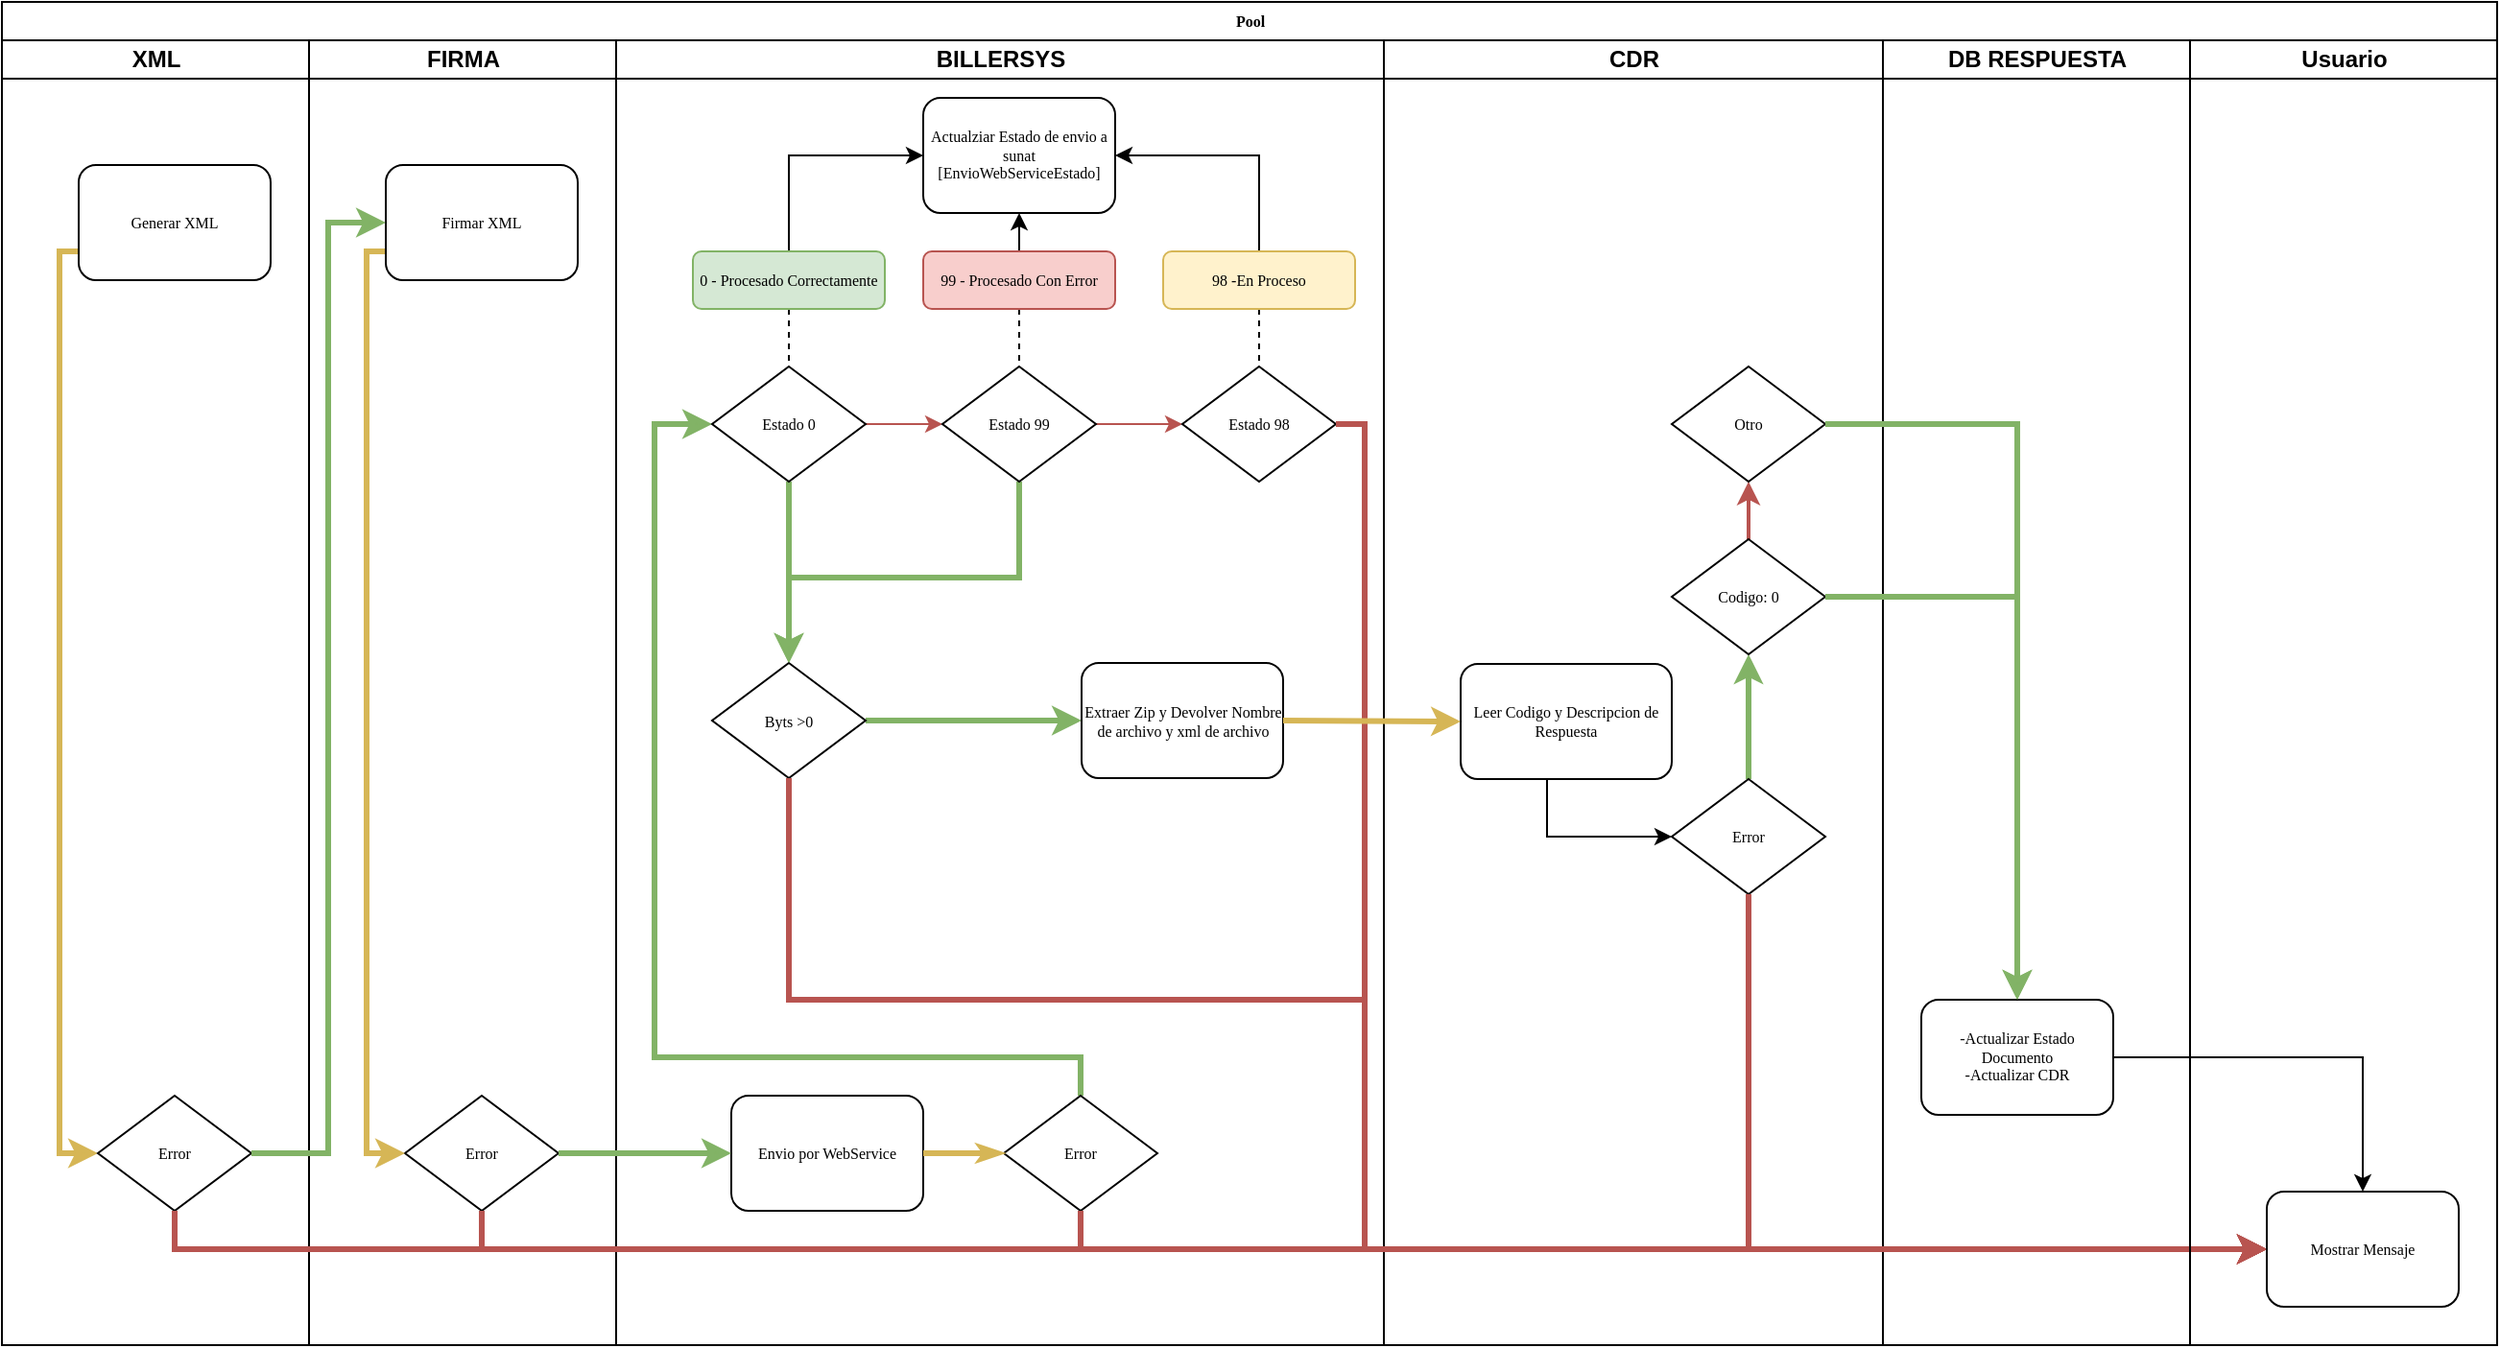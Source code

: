 <mxfile version="10.9.6" type="github"><diagram name="Page-1" id="74e2e168-ea6b-b213-b513-2b3c1d86103e"><mxGraphModel dx="1556" dy="784" grid="1" gridSize="10" guides="1" tooltips="1" connect="1" arrows="1" fold="1" page="1" pageScale="1" pageWidth="1100" pageHeight="850" background="#ffffff" math="0" shadow="0"><root><mxCell id="0"/><mxCell id="1" parent="0"/><mxCell id="77e6c97f196da883-1" value="Pool" style="swimlane;html=1;childLayout=stackLayout;startSize=20;rounded=0;shadow=0;labelBackgroundColor=none;strokeColor=#000000;strokeWidth=1;fillColor=#ffffff;fontFamily=Verdana;fontSize=8;fontColor=#000000;align=center;" parent="1" vertex="1"><mxGeometry x="40" y="39" width="1300" height="700" as="geometry"/></mxCell><mxCell id="77e6c97f196da883-2" value="XML" style="swimlane;html=1;startSize=20;" parent="77e6c97f196da883-1" vertex="1"><mxGeometry y="20" width="160" height="680" as="geometry"/></mxCell><mxCell id="RyBB4Tb_P3Es68NpS_xh-8" style="edgeStyle=orthogonalEdgeStyle;rounded=0;orthogonalLoop=1;jettySize=auto;html=1;entryX=0;entryY=0.5;entryDx=0;entryDy=0;exitX=0;exitY=0.75;exitDx=0;exitDy=0;fillColor=#fff2cc;strokeColor=#d6b656;strokeWidth=3;" parent="77e6c97f196da883-2" source="77e6c97f196da883-8" target="77e6c97f196da883-20" edge="1"><mxGeometry relative="1" as="geometry"><Array as="points"><mxPoint x="30" y="110"/><mxPoint x="30" y="580"/></Array></mxGeometry></mxCell><mxCell id="77e6c97f196da883-8" value="Generar XML" style="rounded=1;whiteSpace=wrap;html=1;shadow=0;labelBackgroundColor=none;strokeColor=#000000;strokeWidth=1;fillColor=#ffffff;fontFamily=Verdana;fontSize=8;fontColor=#000000;align=center;" parent="77e6c97f196da883-2" vertex="1"><mxGeometry x="40" y="65" width="100" height="60" as="geometry"/></mxCell><mxCell id="77e6c97f196da883-20" value="Error" style="rhombus;whiteSpace=wrap;html=1;rounded=0;shadow=0;labelBackgroundColor=none;strokeColor=#000000;strokeWidth=1;fillColor=#ffffff;fontFamily=Verdana;fontSize=8;fontColor=#000000;align=center;" parent="77e6c97f196da883-2" vertex="1"><mxGeometry x="50" y="550" width="80" height="60" as="geometry"/></mxCell><mxCell id="77e6c97f196da883-3" value="FIRMA" style="swimlane;html=1;startSize=20;" parent="77e6c97f196da883-1" vertex="1"><mxGeometry x="160" y="20" width="160" height="680" as="geometry"/></mxCell><mxCell id="RyBB4Tb_P3Es68NpS_xh-15" value="Error" style="rhombus;whiteSpace=wrap;html=1;rounded=0;shadow=0;labelBackgroundColor=none;strokeColor=#000000;strokeWidth=1;fillColor=#ffffff;fontFamily=Verdana;fontSize=8;fontColor=#000000;align=center;" parent="77e6c97f196da883-3" vertex="1"><mxGeometry x="50" y="550" width="80" height="60" as="geometry"/></mxCell><mxCell id="RyBB4Tb_P3Es68NpS_xh-18" value="" style="edgeStyle=orthogonalEdgeStyle;rounded=0;orthogonalLoop=1;jettySize=auto;html=1;entryX=0;entryY=0.5;entryDx=0;entryDy=0;exitX=0;exitY=0.75;exitDx=0;exitDy=0;fillColor=#fff2cc;strokeColor=#d6b656;strokeWidth=3;" parent="77e6c97f196da883-3" source="77e6c97f196da883-11" target="RyBB4Tb_P3Es68NpS_xh-15" edge="1"><mxGeometry relative="1" as="geometry"><Array as="points"><mxPoint x="30" y="110"/><mxPoint x="30" y="580"/></Array></mxGeometry></mxCell><mxCell id="77e6c97f196da883-11" value="Firmar XML" style="rounded=1;whiteSpace=wrap;html=1;shadow=0;labelBackgroundColor=none;strokeColor=#000000;strokeWidth=1;fillColor=#ffffff;fontFamily=Verdana;fontSize=8;fontColor=#000000;align=center;" parent="77e6c97f196da883-3" vertex="1"><mxGeometry x="40" y="65" width="100" height="60" as="geometry"/></mxCell><mxCell id="77e6c97f196da883-4" value="BILLERSYS" style="swimlane;html=1;startSize=20;" parent="77e6c97f196da883-1" vertex="1"><mxGeometry x="320" y="20" width="400" height="680" as="geometry"/></mxCell><mxCell id="77e6c97f196da883-12" value="Envio por WebService" style="rounded=1;whiteSpace=wrap;html=1;shadow=0;labelBackgroundColor=none;strokeColor=#000000;strokeWidth=1;fillColor=#ffffff;fontFamily=Verdana;fontSize=8;fontColor=#000000;align=center;" parent="77e6c97f196da883-4" vertex="1"><mxGeometry x="60" y="550" width="100" height="60" as="geometry"/></mxCell><mxCell id="RyBB4Tb_P3Es68NpS_xh-63" style="edgeStyle=orthogonalEdgeStyle;rounded=0;orthogonalLoop=1;jettySize=auto;html=1;exitX=0.5;exitY=0;exitDx=0;exitDy=0;entryX=0;entryY=0.5;entryDx=0;entryDy=0;endArrow=classic;endFill=1;strokeWidth=3;fillColor=#d5e8d4;strokeColor=#82b366;" parent="77e6c97f196da883-4" source="77e6c97f196da883-13" target="RyBB4Tb_P3Es68NpS_xh-21" edge="1"><mxGeometry relative="1" as="geometry"><Array as="points"><mxPoint x="242" y="530"/><mxPoint x="20" y="530"/><mxPoint x="20" y="200"/></Array></mxGeometry></mxCell><mxCell id="77e6c97f196da883-13" value="Error" style="rhombus;whiteSpace=wrap;html=1;rounded=0;shadow=0;labelBackgroundColor=none;strokeColor=#000000;strokeWidth=1;fillColor=#ffffff;fontFamily=Verdana;fontSize=8;fontColor=#000000;align=center;" parent="77e6c97f196da883-4" vertex="1"><mxGeometry x="202" y="550" width="80" height="60" as="geometry"/></mxCell><mxCell id="77e6c97f196da883-29" style="edgeStyle=orthogonalEdgeStyle;rounded=1;html=1;labelBackgroundColor=none;startArrow=none;startFill=0;startSize=5;endArrow=classicThin;endFill=1;endSize=5;jettySize=auto;orthogonalLoop=1;strokeColor=#d6b656;strokeWidth=3;fontFamily=Verdana;fontSize=8;fontColor=#000000;fillColor=#fff2cc;entryX=0;entryY=0.5;entryDx=0;entryDy=0;exitX=1;exitY=0.5;exitDx=0;exitDy=0;exitPerimeter=0;" parent="77e6c97f196da883-4" source="77e6c97f196da883-12" target="77e6c97f196da883-13" edge="1"><mxGeometry relative="1" as="geometry"><mxPoint x="170" y="580" as="sourcePoint"/><Array as="points"><mxPoint x="180" y="580"/><mxPoint x="180" y="580"/></Array></mxGeometry></mxCell><mxCell id="RyBB4Tb_P3Es68NpS_xh-24" value="" style="edgeStyle=orthogonalEdgeStyle;rounded=0;orthogonalLoop=1;jettySize=auto;html=1;strokeWidth=3;fillColor=#d5e8d4;strokeColor=#82b366;" parent="77e6c97f196da883-4" source="RyBB4Tb_P3Es68NpS_xh-21" target="RyBB4Tb_P3Es68NpS_xh-23" edge="1"><mxGeometry relative="1" as="geometry"/></mxCell><mxCell id="RyBB4Tb_P3Es68NpS_xh-35" style="edgeStyle=orthogonalEdgeStyle;rounded=0;orthogonalLoop=1;jettySize=auto;html=1;exitX=1;exitY=0.5;exitDx=0;exitDy=0;entryX=0;entryY=0.5;entryDx=0;entryDy=0;strokeWidth=1;fillColor=#f8cecc;strokeColor=#b85450;" parent="77e6c97f196da883-4" source="RyBB4Tb_P3Es68NpS_xh-21" target="RyBB4Tb_P3Es68NpS_xh-29" edge="1"><mxGeometry relative="1" as="geometry"/></mxCell><mxCell id="RyBB4Tb_P3Es68NpS_xh-21" value="Estado 0" style="rhombus;whiteSpace=wrap;html=1;rounded=0;shadow=0;labelBackgroundColor=none;strokeColor=#000000;strokeWidth=1;fillColor=#ffffff;fontFamily=Verdana;fontSize=8;fontColor=#000000;align=center;" parent="77e6c97f196da883-4" vertex="1"><mxGeometry x="50" y="170" width="80" height="60" as="geometry"/></mxCell><mxCell id="RyBB4Tb_P3Es68NpS_xh-69" style="edgeStyle=orthogonalEdgeStyle;rounded=0;orthogonalLoop=1;jettySize=auto;html=1;exitX=1;exitY=0.5;exitDx=0;exitDy=0;entryX=0;entryY=0.5;entryDx=0;entryDy=0;endArrow=classic;endFill=1;strokeWidth=3;fillColor=#d5e8d4;strokeColor=#82b366;" parent="77e6c97f196da883-4" source="RyBB4Tb_P3Es68NpS_xh-23" target="77e6c97f196da883-17" edge="1"><mxGeometry relative="1" as="geometry"><Array as="points"><mxPoint x="130" y="354"/></Array></mxGeometry></mxCell><mxCell id="RyBB4Tb_P3Es68NpS_xh-23" value="Byts &amp;gt;0" style="rhombus;whiteSpace=wrap;html=1;rounded=0;shadow=0;labelBackgroundColor=none;strokeColor=#000000;strokeWidth=1;fillColor=#ffffff;fontFamily=Verdana;fontSize=8;fontColor=#000000;align=center;" parent="77e6c97f196da883-4" vertex="1"><mxGeometry x="50" y="324.5" width="80" height="60" as="geometry"/></mxCell><mxCell id="77e6c97f196da883-17" value="Extraer Zip y Devolver Nombre de archivo y xml de archivo" style="rounded=1;whiteSpace=wrap;html=1;shadow=0;labelBackgroundColor=none;strokeColor=#000000;strokeWidth=1;fillColor=#ffffff;fontFamily=Verdana;fontSize=8;fontColor=#000000;align=center;" parent="77e6c97f196da883-4" vertex="1"><mxGeometry x="242.5" y="324.5" width="105" height="60" as="geometry"/></mxCell><mxCell id="RyBB4Tb_P3Es68NpS_xh-34" style="edgeStyle=orthogonalEdgeStyle;rounded=0;orthogonalLoop=1;jettySize=auto;html=1;entryX=0.5;entryY=0;entryDx=0;entryDy=0;strokeWidth=3;fillColor=#d5e8d4;strokeColor=#82b366;" parent="77e6c97f196da883-4" source="RyBB4Tb_P3Es68NpS_xh-29" target="RyBB4Tb_P3Es68NpS_xh-23" edge="1"><mxGeometry relative="1" as="geometry"><Array as="points"><mxPoint x="210" y="280"/></Array></mxGeometry></mxCell><mxCell id="RyBB4Tb_P3Es68NpS_xh-36" style="edgeStyle=orthogonalEdgeStyle;rounded=0;orthogonalLoop=1;jettySize=auto;html=1;entryX=0;entryY=0.5;entryDx=0;entryDy=0;strokeWidth=1;fillColor=#f8cecc;strokeColor=#b85450;" parent="77e6c97f196da883-4" source="RyBB4Tb_P3Es68NpS_xh-29" target="RyBB4Tb_P3Es68NpS_xh-31" edge="1"><mxGeometry relative="1" as="geometry"/></mxCell><mxCell id="RyBB4Tb_P3Es68NpS_xh-29" value="Estado 99" style="rhombus;whiteSpace=wrap;html=1;rounded=0;shadow=0;labelBackgroundColor=none;strokeColor=#000000;strokeWidth=1;fillColor=#ffffff;fontFamily=Verdana;fontSize=8;fontColor=#000000;align=center;" parent="77e6c97f196da883-4" vertex="1"><mxGeometry x="170" y="170" width="80" height="60" as="geometry"/></mxCell><mxCell id="RyBB4Tb_P3Es68NpS_xh-31" value="Estado 98" style="rhombus;whiteSpace=wrap;html=1;rounded=0;shadow=0;labelBackgroundColor=none;strokeColor=#000000;strokeWidth=1;fillColor=#ffffff;fontFamily=Verdana;fontSize=8;fontColor=#000000;align=center;" parent="77e6c97f196da883-4" vertex="1"><mxGeometry x="295" y="170" width="80" height="60" as="geometry"/></mxCell><mxCell id="RyBB4Tb_P3Es68NpS_xh-42" value="" style="endArrow=none;dashed=1;html=1;strokeWidth=1;entryX=0.5;entryY=0;entryDx=0;entryDy=0;exitX=0.5;exitY=1;exitDx=0;exitDy=0;" parent="77e6c97f196da883-4" source="RyBB4Tb_P3Es68NpS_xh-37" target="RyBB4Tb_P3Es68NpS_xh-31" edge="1"><mxGeometry width="50" height="50" relative="1" as="geometry"><mxPoint x="335.333" y="150.167" as="sourcePoint"/><mxPoint x="-270" y="750" as="targetPoint"/></mxGeometry></mxCell><mxCell id="RyBB4Tb_P3Es68NpS_xh-52" value="" style="endArrow=none;dashed=1;html=1;strokeWidth=1;entryX=0.5;entryY=0;entryDx=0;entryDy=0;exitX=0.5;exitY=1;exitDx=0;exitDy=0;" parent="77e6c97f196da883-4" source="RyBB4Tb_P3Es68NpS_xh-39" target="RyBB4Tb_P3Es68NpS_xh-29" edge="1"><mxGeometry width="50" height="50" relative="1" as="geometry"><mxPoint x="211.167" y="150.167" as="sourcePoint"/><mxPoint x="345" y="180" as="targetPoint"/></mxGeometry></mxCell><mxCell id="RyBB4Tb_P3Es68NpS_xh-55" value="" style="endArrow=none;dashed=1;html=1;strokeWidth=1;entryX=0.5;entryY=0;entryDx=0;entryDy=0;exitX=0.5;exitY=1;exitDx=0;exitDy=0;" parent="77e6c97f196da883-4" source="RyBB4Tb_P3Es68NpS_xh-38" target="RyBB4Tb_P3Es68NpS_xh-21" edge="1"><mxGeometry width="50" height="50" relative="1" as="geometry"><mxPoint x="90.333" y="150.167" as="sourcePoint"/><mxPoint x="140" y="124.833" as="targetPoint"/></mxGeometry></mxCell><mxCell id="RyBB4Tb_P3Es68NpS_xh-78" style="edgeStyle=orthogonalEdgeStyle;rounded=0;orthogonalLoop=1;jettySize=auto;html=1;exitX=0.5;exitY=0;exitDx=0;exitDy=0;entryX=1;entryY=0.5;entryDx=0;entryDy=0;endArrow=classic;endFill=1;strokeWidth=1;" parent="77e6c97f196da883-4" source="RyBB4Tb_P3Es68NpS_xh-37" target="RyBB4Tb_P3Es68NpS_xh-75" edge="1"><mxGeometry relative="1" as="geometry"/></mxCell><mxCell id="RyBB4Tb_P3Es68NpS_xh-37" value="98 -En Proceso" style="rounded=1;whiteSpace=wrap;html=1;shadow=0;labelBackgroundColor=none;strokeColor=#d6b656;strokeWidth=1;fillColor=#fff2cc;fontFamily=Verdana;fontSize=8;align=center;" parent="77e6c97f196da883-4" vertex="1"><mxGeometry x="285" y="110" width="100" height="30" as="geometry"/></mxCell><mxCell id="RyBB4Tb_P3Es68NpS_xh-76" style="edgeStyle=orthogonalEdgeStyle;rounded=0;orthogonalLoop=1;jettySize=auto;html=1;exitX=0.5;exitY=0;exitDx=0;exitDy=0;entryX=0;entryY=0.5;entryDx=0;entryDy=0;endArrow=classic;endFill=1;strokeWidth=1;" parent="77e6c97f196da883-4" source="RyBB4Tb_P3Es68NpS_xh-38" target="RyBB4Tb_P3Es68NpS_xh-75" edge="1"><mxGeometry relative="1" as="geometry"/></mxCell><mxCell id="RyBB4Tb_P3Es68NpS_xh-38" value="0 - Procesado Correctamente" style="rounded=1;whiteSpace=wrap;html=1;shadow=0;labelBackgroundColor=none;strokeColor=#82b366;strokeWidth=1;fillColor=#d5e8d4;fontFamily=Verdana;fontSize=8;align=center;" parent="77e6c97f196da883-4" vertex="1"><mxGeometry x="40" y="110" width="100" height="30" as="geometry"/></mxCell><mxCell id="RyBB4Tb_P3Es68NpS_xh-77" style="edgeStyle=orthogonalEdgeStyle;rounded=0;orthogonalLoop=1;jettySize=auto;html=1;exitX=0.5;exitY=0;exitDx=0;exitDy=0;entryX=0.5;entryY=1;entryDx=0;entryDy=0;endArrow=classic;endFill=1;strokeWidth=1;" parent="77e6c97f196da883-4" source="RyBB4Tb_P3Es68NpS_xh-39" target="RyBB4Tb_P3Es68NpS_xh-75" edge="1"><mxGeometry relative="1" as="geometry"/></mxCell><mxCell id="RyBB4Tb_P3Es68NpS_xh-39" value="99 - Procesado Con Error" style="rounded=1;whiteSpace=wrap;html=1;shadow=0;labelBackgroundColor=none;strokeColor=#b85450;strokeWidth=1;fillColor=#f8cecc;fontFamily=Verdana;fontSize=8;align=center;" parent="77e6c97f196da883-4" vertex="1"><mxGeometry x="160" y="110" width="100" height="30" as="geometry"/></mxCell><mxCell id="RyBB4Tb_P3Es68NpS_xh-75" value="Actualziar Estado de envio a sunat [EnvioWebServiceEstado]" style="rounded=1;whiteSpace=wrap;html=1;shadow=0;labelBackgroundColor=none;strokeColor=#000000;strokeWidth=1;fillColor=#ffffff;fontFamily=Verdana;fontSize=8;fontColor=#000000;align=center;" parent="77e6c97f196da883-4" vertex="1"><mxGeometry x="160" y="30" width="100" height="60" as="geometry"/></mxCell><mxCell id="K-kb2BfUrYyq8KM8vTzu-1" style="edgeStyle=orthogonalEdgeStyle;rounded=0;orthogonalLoop=1;jettySize=auto;html=1;entryX=0;entryY=0.5;entryDx=0;entryDy=0;fillColor=#f8cecc;strokeColor=#b85450;strokeWidth=3;" edge="1" parent="77e6c97f196da883-4" source="RyBB4Tb_P3Es68NpS_xh-31" target="77e6c97f196da883-24"><mxGeometry relative="1" as="geometry"><mxPoint x="480" y="571" as="targetPoint"/><Array as="points"><mxPoint x="390" y="200"/><mxPoint x="390" y="630"/></Array></mxGeometry></mxCell><mxCell id="77e6c97f196da883-5" value="CDR" style="swimlane;html=1;startSize=20;" parent="77e6c97f196da883-1" vertex="1"><mxGeometry x="720" y="20" width="260" height="680" as="geometry"/></mxCell><mxCell id="RyBB4Tb_P3Es68NpS_xh-43" style="edgeStyle=orthogonalEdgeStyle;rounded=0;orthogonalLoop=1;jettySize=auto;html=1;entryX=0.5;entryY=1;entryDx=0;entryDy=0;strokeWidth=3;exitX=0.5;exitY=0;exitDx=0;exitDy=0;fillColor=#d5e8d4;strokeColor=#82b366;" parent="77e6c97f196da883-5" source="RyBB4Tb_P3Es68NpS_xh-71" target="RyBB4Tb_P3Es68NpS_xh-28" edge="1"><mxGeometry relative="1" as="geometry"><mxPoint x="50" y="370" as="sourcePoint"/><Array as="points"><mxPoint x="190" y="330"/><mxPoint x="190" y="330"/></Array></mxGeometry></mxCell><mxCell id="RyBB4Tb_P3Es68NpS_xh-72" style="edgeStyle=orthogonalEdgeStyle;rounded=0;orthogonalLoop=1;jettySize=auto;html=1;exitX=0.5;exitY=1;exitDx=0;exitDy=0;entryX=0;entryY=0.5;entryDx=0;entryDy=0;endArrow=classic;endFill=1;strokeWidth=1;" parent="77e6c97f196da883-5" source="RyBB4Tb_P3Es68NpS_xh-26" target="RyBB4Tb_P3Es68NpS_xh-71" edge="1"><mxGeometry relative="1" as="geometry"><Array as="points"><mxPoint x="85" y="415"/></Array></mxGeometry></mxCell><mxCell id="RyBB4Tb_P3Es68NpS_xh-26" value="Leer Codigo y Descripcion de Respuesta" style="rounded=1;whiteSpace=wrap;html=1;shadow=0;labelBackgroundColor=none;strokeColor=#000000;strokeWidth=1;fillColor=#ffffff;fontFamily=Verdana;fontSize=8;fontColor=#000000;align=center;" parent="77e6c97f196da883-5" vertex="1"><mxGeometry x="40" y="325" width="110" height="60" as="geometry"/></mxCell><mxCell id="RyBB4Tb_P3Es68NpS_xh-46" value="" style="edgeStyle=orthogonalEdgeStyle;rounded=0;orthogonalLoop=1;jettySize=auto;html=1;strokeWidth=2;fillColor=#f8cecc;strokeColor=#b85450;" parent="77e6c97f196da883-5" source="RyBB4Tb_P3Es68NpS_xh-28" target="RyBB4Tb_P3Es68NpS_xh-45" edge="1"><mxGeometry relative="1" as="geometry"/></mxCell><mxCell id="RyBB4Tb_P3Es68NpS_xh-28" value="Codigo: 0" style="rhombus;whiteSpace=wrap;html=1;rounded=0;shadow=0;labelBackgroundColor=none;strokeColor=#000000;strokeWidth=1;fillColor=#ffffff;fontFamily=Verdana;fontSize=8;fontColor=#000000;align=center;" parent="77e6c97f196da883-5" vertex="1"><mxGeometry x="150" y="260" width="80" height="60" as="geometry"/></mxCell><mxCell id="RyBB4Tb_P3Es68NpS_xh-45" value="Otro" style="rhombus;whiteSpace=wrap;html=1;rounded=0;shadow=0;labelBackgroundColor=none;strokeColor=#000000;strokeWidth=1;fillColor=#ffffff;fontFamily=Verdana;fontSize=8;fontColor=#000000;align=center;" parent="77e6c97f196da883-5" vertex="1"><mxGeometry x="150" y="170" width="80" height="60" as="geometry"/></mxCell><mxCell id="RyBB4Tb_P3Es68NpS_xh-71" value="Error" style="rhombus;whiteSpace=wrap;html=1;rounded=0;shadow=0;labelBackgroundColor=none;strokeColor=#000000;strokeWidth=1;fillColor=#ffffff;fontFamily=Verdana;fontSize=8;fontColor=#000000;align=center;" parent="77e6c97f196da883-5" vertex="1"><mxGeometry x="150" y="385" width="80" height="60" as="geometry"/></mxCell><mxCell id="77e6c97f196da883-6" value="DB RESPUESTA" style="swimlane;html=1;startSize=20;" parent="77e6c97f196da883-1" vertex="1"><mxGeometry x="980" y="20" width="160" height="680" as="geometry"/></mxCell><mxCell id="77e6c97f196da883-18" value="-Actualizar Estado Documento&lt;br&gt;-Actualizar CDR" style="rounded=1;whiteSpace=wrap;html=1;shadow=0;labelBackgroundColor=none;strokeColor=#000000;strokeWidth=1;fillColor=#ffffff;fontFamily=Verdana;fontSize=8;fontColor=#000000;align=center;" parent="77e6c97f196da883-6" vertex="1"><mxGeometry x="20" y="500" width="100" height="60" as="geometry"/></mxCell><mxCell id="RyBB4Tb_P3Es68NpS_xh-9" style="edgeStyle=orthogonalEdgeStyle;rounded=0;orthogonalLoop=1;jettySize=auto;html=1;entryX=0;entryY=0.5;entryDx=0;entryDy=0;fillColor=#d5e8d4;strokeColor=#82b366;strokeWidth=3;" parent="77e6c97f196da883-1" source="77e6c97f196da883-20" target="77e6c97f196da883-11" edge="1"><mxGeometry relative="1" as="geometry"><Array as="points"><mxPoint x="170" y="600"/><mxPoint x="170" y="115"/></Array></mxGeometry></mxCell><mxCell id="RyBB4Tb_P3Es68NpS_xh-11" style="edgeStyle=orthogonalEdgeStyle;rounded=0;orthogonalLoop=1;jettySize=auto;html=1;entryX=0;entryY=0.5;entryDx=0;entryDy=0;fillColor=#f8cecc;strokeColor=#b85450;strokeWidth=3;" parent="77e6c97f196da883-1" source="77e6c97f196da883-20" target="77e6c97f196da883-24" edge="1"><mxGeometry relative="1" as="geometry"><Array as="points"><mxPoint x="90" y="650"/><mxPoint x="1170" y="650"/></Array></mxGeometry></mxCell><mxCell id="RyBB4Tb_P3Es68NpS_xh-17" style="edgeStyle=orthogonalEdgeStyle;rounded=0;orthogonalLoop=1;jettySize=auto;html=1;entryX=0;entryY=0.5;entryDx=0;entryDy=0;strokeWidth=3;fillColor=#f8cecc;strokeColor=#b85450;" parent="77e6c97f196da883-1" source="RyBB4Tb_P3Es68NpS_xh-15" target="77e6c97f196da883-24" edge="1"><mxGeometry relative="1" as="geometry"><Array as="points"><mxPoint x="250" y="650"/><mxPoint x="1170" y="650"/></Array></mxGeometry></mxCell><mxCell id="RyBB4Tb_P3Es68NpS_xh-19" style="edgeStyle=orthogonalEdgeStyle;rounded=0;orthogonalLoop=1;jettySize=auto;html=1;exitX=1;exitY=0.5;exitDx=0;exitDy=0;entryX=0;entryY=0.5;entryDx=0;entryDy=0;fillColor=#d5e8d4;strokeColor=#82b366;strokeWidth=3;" parent="77e6c97f196da883-1" source="RyBB4Tb_P3Es68NpS_xh-15" target="77e6c97f196da883-12" edge="1"><mxGeometry relative="1" as="geometry"><Array as="points"><mxPoint x="350" y="600"/></Array></mxGeometry></mxCell><mxCell id="RyBB4Tb_P3Es68NpS_xh-20" style="edgeStyle=orthogonalEdgeStyle;rounded=0;orthogonalLoop=1;jettySize=auto;html=1;exitX=0.5;exitY=1;exitDx=0;exitDy=0;entryX=0;entryY=0.5;entryDx=0;entryDy=0;strokeWidth=3;fillColor=#f8cecc;strokeColor=#b85450;" parent="77e6c97f196da883-1" source="77e6c97f196da883-13" target="77e6c97f196da883-24" edge="1"><mxGeometry relative="1" as="geometry"><Array as="points"><mxPoint x="562" y="650"/><mxPoint x="1170" y="650"/></Array></mxGeometry></mxCell><mxCell id="RyBB4Tb_P3Es68NpS_xh-27" style="edgeStyle=orthogonalEdgeStyle;rounded=0;orthogonalLoop=1;jettySize=auto;html=1;strokeWidth=3;exitX=1;exitY=0.5;exitDx=0;exitDy=0;fillColor=#fff2cc;strokeColor=#d6b656;entryX=0;entryY=0.5;entryDx=0;entryDy=0;" parent="77e6c97f196da883-1" source="77e6c97f196da883-17" target="RyBB4Tb_P3Es68NpS_xh-26" edge="1"><mxGeometry relative="1" as="geometry"><mxPoint x="740" y="420" as="targetPoint"/><Array as="points"><mxPoint x="668" y="375"/></Array></mxGeometry></mxCell><mxCell id="RyBB4Tb_P3Es68NpS_xh-59" style="edgeStyle=orthogonalEdgeStyle;rounded=0;orthogonalLoop=1;jettySize=auto;html=1;exitX=1;exitY=0.5;exitDx=0;exitDy=0;entryX=0.5;entryY=0;entryDx=0;entryDy=0;endArrow=classic;endFill=1;strokeWidth=3;fillColor=#d5e8d4;strokeColor=#82b366;" parent="77e6c97f196da883-1" source="RyBB4Tb_P3Es68NpS_xh-28" target="77e6c97f196da883-18" edge="1"><mxGeometry relative="1" as="geometry"/></mxCell><mxCell id="RyBB4Tb_P3Es68NpS_xh-62" style="edgeStyle=orthogonalEdgeStyle;rounded=0;orthogonalLoop=1;jettySize=auto;html=1;exitX=1;exitY=0.5;exitDx=0;exitDy=0;endArrow=classic;endFill=1;strokeWidth=3;entryX=0.5;entryY=0;entryDx=0;entryDy=0;fillColor=#d5e8d4;strokeColor=#82b366;" parent="77e6c97f196da883-1" source="RyBB4Tb_P3Es68NpS_xh-45" target="77e6c97f196da883-18" edge="1"><mxGeometry relative="1" as="geometry"><mxPoint x="1240" y="520" as="targetPoint"/><Array as="points"><mxPoint x="1050" y="220"/></Array></mxGeometry></mxCell><mxCell id="RyBB4Tb_P3Es68NpS_xh-66" style="edgeStyle=orthogonalEdgeStyle;rounded=0;orthogonalLoop=1;jettySize=auto;html=1;exitX=1;exitY=0.5;exitDx=0;exitDy=0;entryX=0.5;entryY=0;entryDx=0;entryDy=0;endArrow=classic;endFill=1;strokeWidth=1;" parent="77e6c97f196da883-1" source="77e6c97f196da883-18" target="77e6c97f196da883-24" edge="1"><mxGeometry relative="1" as="geometry"/></mxCell><mxCell id="RyBB4Tb_P3Es68NpS_xh-67" style="edgeStyle=orthogonalEdgeStyle;rounded=0;orthogonalLoop=1;jettySize=auto;html=1;exitX=0.5;exitY=1;exitDx=0;exitDy=0;entryX=0;entryY=0.5;entryDx=0;entryDy=0;endArrow=classic;endFill=1;strokeWidth=3;fillColor=#f8cecc;strokeColor=#b85450;" parent="77e6c97f196da883-1" source="RyBB4Tb_P3Es68NpS_xh-23" target="77e6c97f196da883-24" edge="1"><mxGeometry relative="1" as="geometry"><mxPoint x="880.333" y="570.167" as="targetPoint"/><Array as="points"><mxPoint x="410" y="520"/><mxPoint x="710" y="520"/><mxPoint x="710" y="650"/></Array></mxGeometry></mxCell><mxCell id="RyBB4Tb_P3Es68NpS_xh-73" style="edgeStyle=orthogonalEdgeStyle;rounded=0;orthogonalLoop=1;jettySize=auto;html=1;endArrow=classic;endFill=1;strokeWidth=3;fillColor=#f8cecc;strokeColor=#b85450;entryX=0;entryY=0.5;entryDx=0;entryDy=0;" parent="77e6c97f196da883-1" source="RyBB4Tb_P3Es68NpS_xh-71" target="77e6c97f196da883-24" edge="1"><mxGeometry relative="1" as="geometry"><mxPoint x="1160" y="720" as="targetPoint"/><Array as="points"><mxPoint x="910" y="650"/></Array></mxGeometry></mxCell><mxCell id="77e6c97f196da883-7" value="Usuario" style="swimlane;html=1;startSize=20;" parent="77e6c97f196da883-1" vertex="1"><mxGeometry x="1140" y="20" width="160" height="680" as="geometry"/></mxCell><mxCell id="77e6c97f196da883-24" value="Mostrar Mensaje" style="rounded=1;whiteSpace=wrap;html=1;shadow=0;labelBackgroundColor=none;strokeColor=#000000;strokeWidth=1;fillColor=#ffffff;fontFamily=Verdana;fontSize=8;fontColor=#000000;align=center;" parent="77e6c97f196da883-7" vertex="1"><mxGeometry x="40" y="600" width="100" height="60" as="geometry"/></mxCell></root></mxGraphModel></diagram></mxfile>
